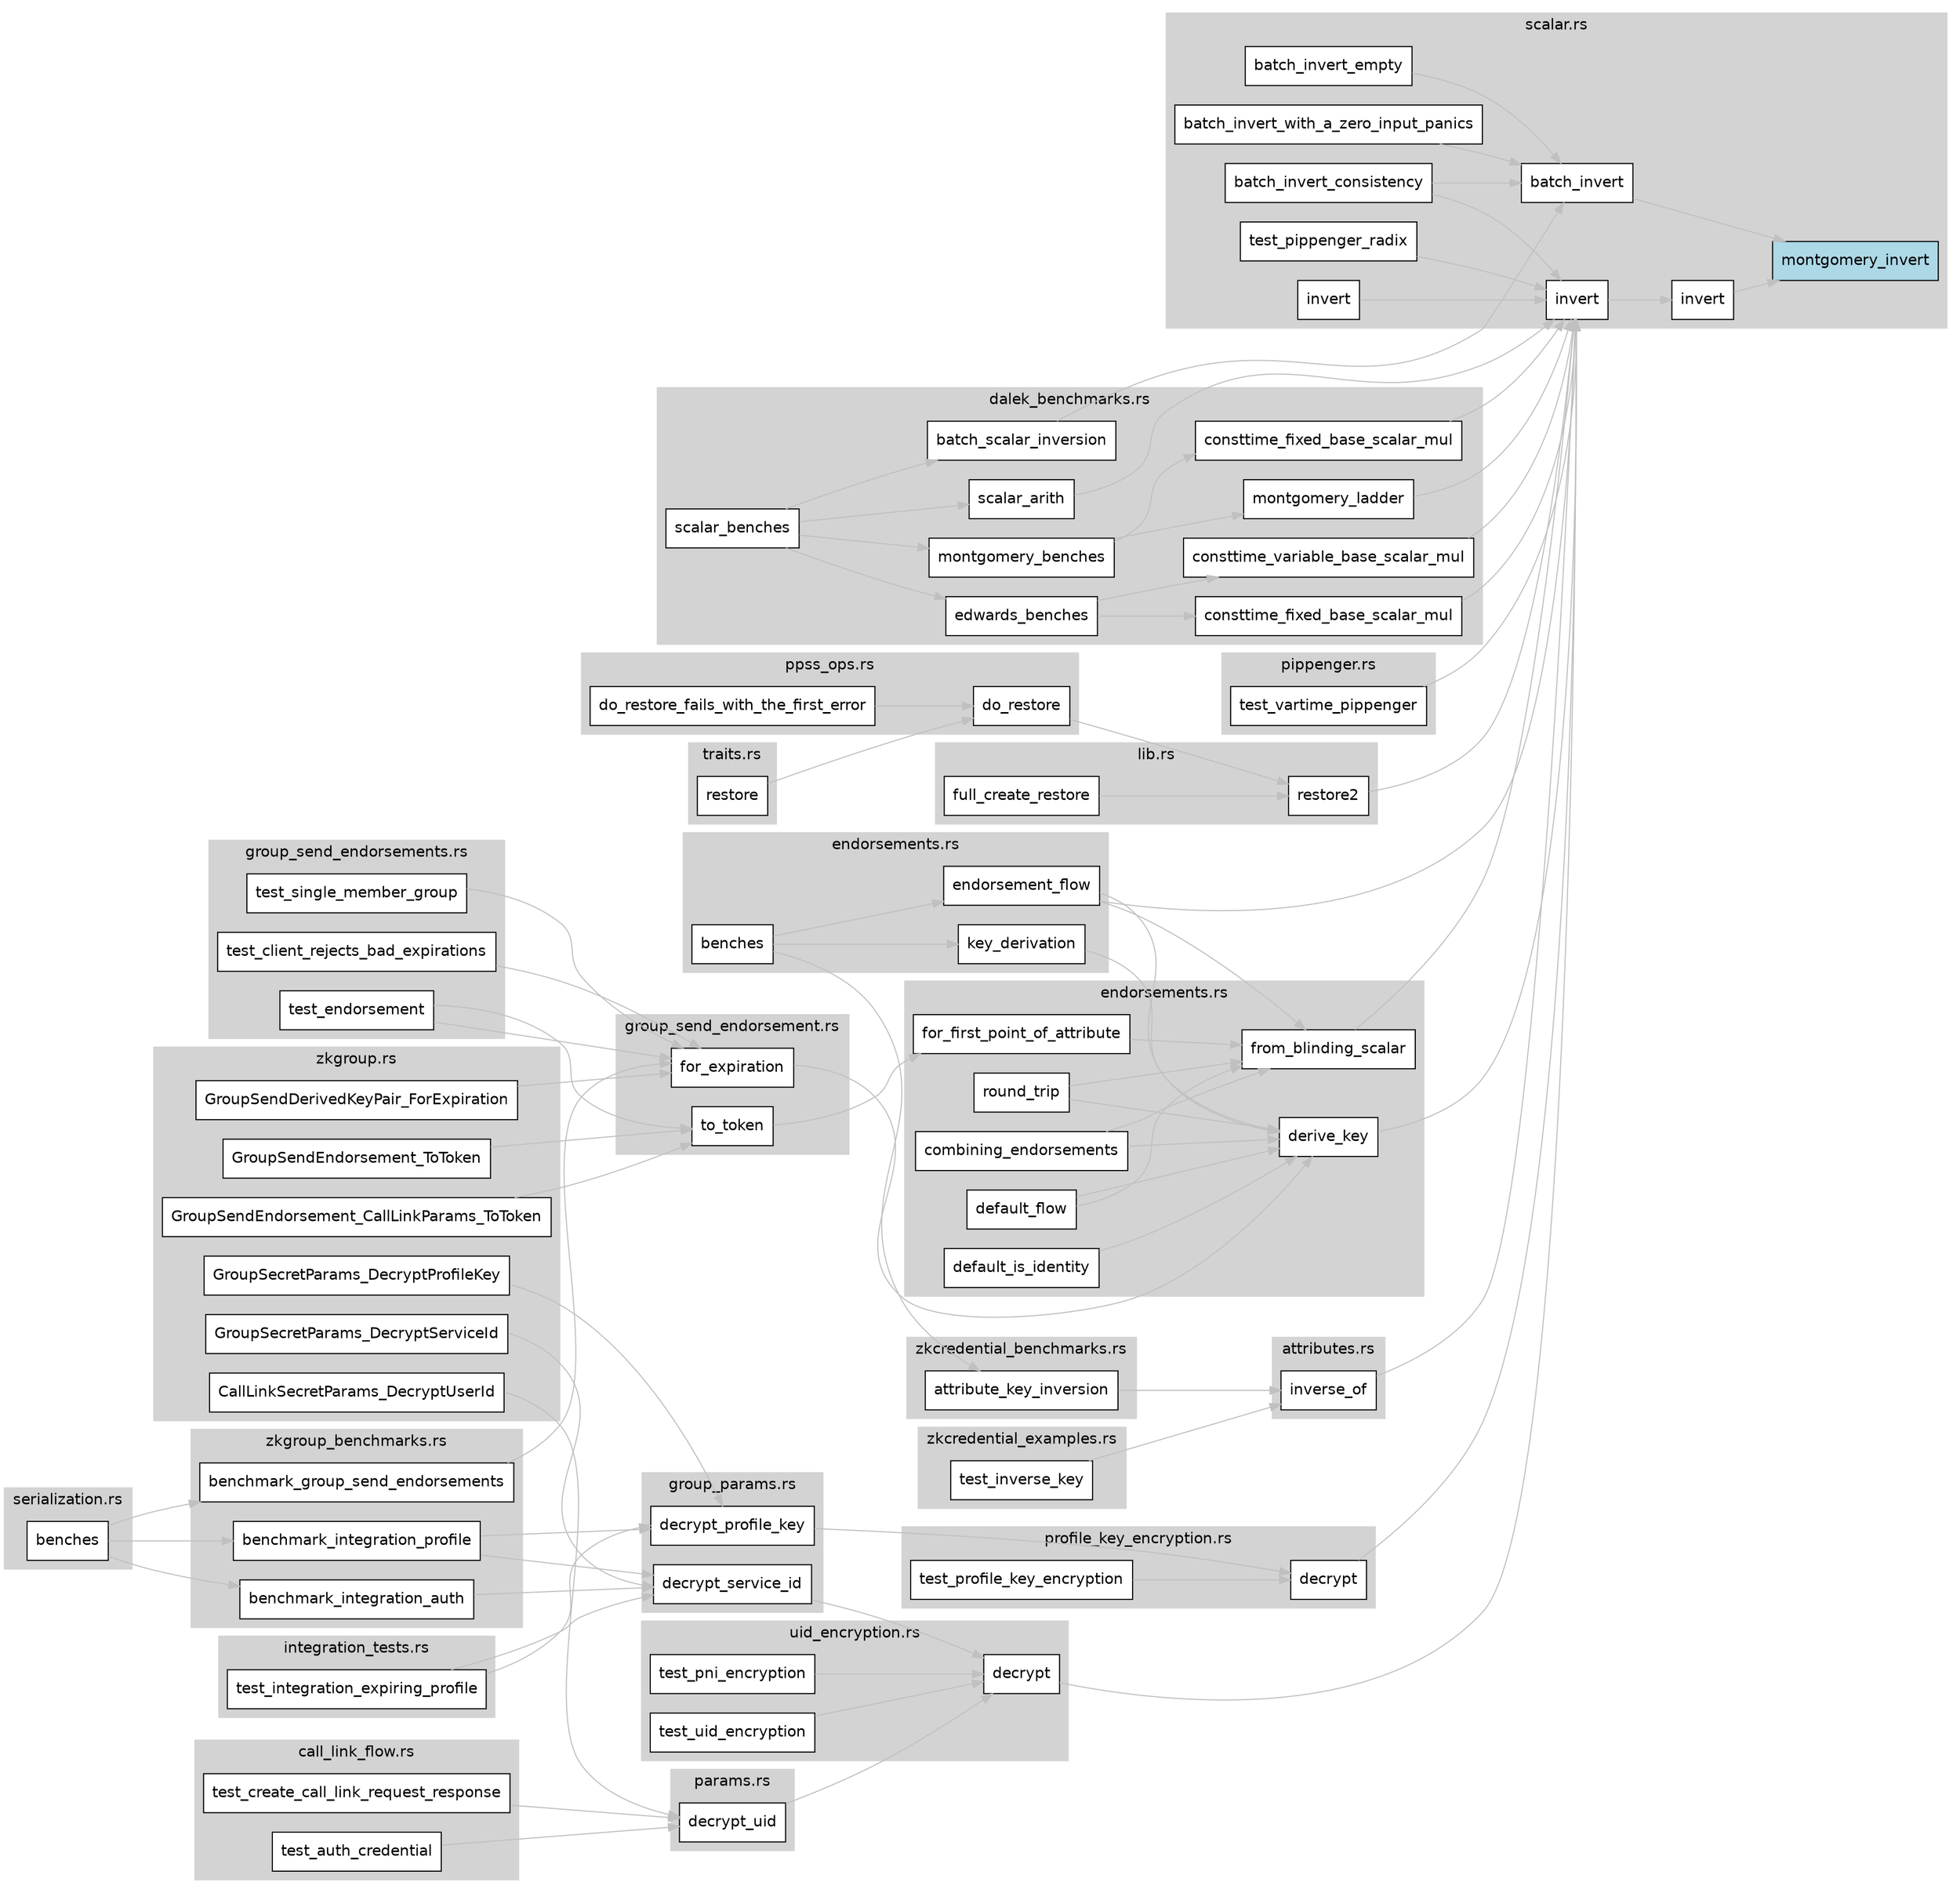 digraph function_subgraph {
  rankdir=LR;
  node [shape=box, style=filled, fontname=Helvetica];
  edge [color=gray];

  subgraph cluster_0 {
    label = "dalek_benchmarks.rs";
    style=filled;
    color=lightgrey;
    fontname=Helvetica;
    "rust-analyzer cargo curve25519-dalek 4.1.3 montgomery_benches/montgomery_ladder()." [label="montgomery_ladder", tooltip="    fn montgomery_ladder<M: Measurement>(c: &mut BenchmarkGroup<M>) {         c.bench_function(' Montgomery pseudomultiplication' , |b| {             let B = constants::X25519_BASEPOINT;             l...", fillcolor=white]
    "rust-analyzer cargo curve25519-dalek 4.1.3 edwards_benches/consttime_variable_base_scalar_mul()." [label="consttime_variable_base_scalar_mul", tooltip="    fn consttime_variable_base_scalar_mul<M: Measurement>(c: &mut BenchmarkGroup<M>) {         let B = &constants::ED25519_BASEPOINT_POINT;         let s = Scalar::from(897987897u64).invert();        ...", fillcolor=white]
    "rust-analyzer cargo curve25519-dalek 4.1.3 montgomery_benches/consttime_fixed_base_scalar_mul()." [label="consttime_fixed_base_scalar_mul", tooltip="    fn consttime_fixed_base_scalar_mul<M: Measurement>(c: &mut BenchmarkGroup<M>) {         let s = Scalar::from(897987897u64).invert();         c.bench_function(' Constant-time fixed-base scalar mul'...", fillcolor=white]
    "rust-analyzer cargo curve25519-dalek 4.1.3 scalar_benches/scalar_benches()." [label="scalar_benches", tooltip="    pub(crate) fn scalar_benches() {         let mut c = Criterion::default();         let mut g = c.benchmark_group(' scalar benches' );          scalar_arith(&mut g);         batch_scalar_inversion(...", fillcolor=white]
    "rust-analyzer cargo curve25519-dalek 4.1.3 scalar_benches/batch_scalar_inversion()." [label="batch_scalar_inversion", tooltip="    fn batch_scalar_inversion<M: Measurement>(c: &mut BenchmarkGroup<M>) {         for batch_size in &BATCH_SIZES {             c.bench_with_input(                 BenchmarkId::new(' Batch scalar inve...", fillcolor=white]
    "rust-analyzer cargo curve25519-dalek 4.1.3 edwards_benches/consttime_fixed_base_scalar_mul()." [label="consttime_fixed_base_scalar_mul", tooltip="    fn consttime_fixed_base_scalar_mul<M: Measurement>(c: &mut BenchmarkGroup<M>) {         let s = Scalar::from(897987897u64).invert();         c.bench_function(' Constant-time fixed-base scalar mul'...", fillcolor=white]
    "rust-analyzer cargo curve25519-dalek 4.1.3 montgomery_benches/montgomery_benches()." [label="montgomery_benches", tooltip="    pub(crate) fn montgomery_benches() {         let mut c = Criterion::default();         let mut g = c.benchmark_group(' montgomery benches' );          montgomery_ladder(&mut g);         consttime_...", fillcolor=white]
    "rust-analyzer cargo curve25519-dalek 4.1.3 scalar_benches/scalar_arith()." [label="scalar_arith", tooltip="    fn scalar_arith<M: Measurement>(c: &mut BenchmarkGroup<M>) {         let mut rng = thread_rng();          c.bench_function(' Scalar inversion' , |b| {             let s = Scalar::from(897987897u64...", fillcolor=white]
    "rust-analyzer cargo curve25519-dalek 4.1.3 edwards_benches/edwards_benches()." [label="edwards_benches", tooltip="    pub(crate) fn edwards_benches() {         let mut c = Criterion::default();         let mut g = c.benchmark_group(' edwards benches' );          compress(&mut g);         decompress(&mut g);      ...", fillcolor=white]
  }
  subgraph cluster_1 {
    label = "pippenger.rs";
    style=filled;
    color=lightgrey;
    fontname=Helvetica;
    "rust-analyzer cargo curve25519-dalek 4.1.3 backend/serial/scalar_mul/pippenger/test/test_vartime_pippenger()." [label="test_vartime_pippenger", tooltip="    fn test_vartime_pippenger() {         // Reuse points across different tests         let mut n = 512;         let x = Scalar::from(2128506u64).invert();         let y = Scalar::from(4443282u64).in...", fillcolor=white]
  }
  subgraph cluster_2 {
    label = "scalar.rs";
    style=filled;
    color=lightgrey;
    fontname=Helvetica;
    "rust-analyzer cargo curve25519-dalek 4.1.3 scalar/impl#[Scalar]batch_invert()." [label="batch_invert", tooltip="    pub fn batch_invert(inputs: &mut [Scalar]) -> Scalar {         // This code is essentially identical to the FieldElement         // implementation, and is documented there.  Unfortunately,        ...", fillcolor=white]
    "rust-analyzer cargo curve25519-dalek 4.1.3 scalar/test/batch_invert_consistency()." [label="batch_invert_consistency", tooltip="    fn batch_invert_consistency() {         let mut x = Scalar::from(1u64);         let mut v1: Vec<_> = (0..16)             .map(|_| {                 let tmp = x;                 x = x + x;         ...", fillcolor=white]
    "rust-analyzer cargo curve25519-dalek 4.1.3 scalar/impl#[`backend::serial::u64::scalar::Scalar52`]montgomery_invert()." [label="montgomery_invert", tooltip="    pub fn montgomery_invert(&self) -> UnpackedScalar {         // Uses the addition chain from         // https://briansmith.org/ecc-inversion-addition-chains-01#curve25519_scalar_inversion         l...", fillcolor=lightblue]
    "rust-analyzer cargo curve25519-dalek 4.1.3 scalar/test/invert()." [label="invert", tooltip="    fn invert() {         let inv_X = X.invert();         assert_eq!(inv_X, XINV);         let should_be_one = inv_X * X;         assert_eq!(should_be_one, Scalar::ONE);     }", fillcolor=white]
    "rust-analyzer cargo curve25519-dalek 4.1.3 scalar/impl#[Scalar]invert()." [label="invert", tooltip="    pub fn invert(&self) -> Scalar {         self.unpack().invert().pack()     }", fillcolor=white]
    "rust-analyzer cargo curve25519-dalek 4.1.3 scalar/test/test_pippenger_radix()." [label="test_pippenger_radix", tooltip="    fn test_pippenger_radix() {         use core::iter;         // For each valid radix it tests that 1000 random-ish scalars can be restored         // from the produced representation precisely.    ...", fillcolor=white]
    "rust-analyzer cargo curve25519-dalek 4.1.3 scalar/test/batch_invert_with_a_zero_input_panics()." [label="batch_invert_with_a_zero_input_panics", tooltip="    fn batch_invert_with_a_zero_input_panics() {         let mut xs = vec![Scalar::ONE; 16];         xs[3] = Scalar::ZERO;         // This should panic in debug mode.         Scalar::batch_invert(&mut...", fillcolor=white]
    "rust-analyzer cargo curve25519-dalek 4.1.3 scalar/impl#[`backend::serial::u64::scalar::Scalar52`]invert()." [label="invert", tooltip="    pub fn invert(&self) -> UnpackedScalar {         self.as_montgomery().montgomery_invert().from_montgomery()     }", fillcolor=white]
    "rust-analyzer cargo curve25519-dalek 4.1.3 scalar/test/batch_invert_empty()." [label="batch_invert_empty", tooltip="    fn batch_invert_empty() {         assert_eq!(Scalar::ONE, Scalar::batch_invert(&mut []));     }", fillcolor=white]
  }
  subgraph cluster_3 {
    label = "zkgroup.rs";
    style=filled;
    color=lightgrey;
    fontname=Helvetica;
    "rust-analyzer cargo libsignal-bridge 0.1.0 zkgroup/GroupSendEndorsement_CallLinkParams_ToToken()." [label="GroupSendEndorsement_CallLinkParams_ToToken", tooltip="fn GroupSendEndorsement_CallLinkParams_ToToken(     endorsement: &[u8],     call_link_secret_params_serialized: &[u8], ) -> Vec<u8> {     let call_link_params =         zkgroup::deserialize::<CallLink...", fillcolor=white]
    "rust-analyzer cargo libsignal-bridge 0.1.0 zkgroup/GroupSecretParams_DecryptServiceId()." [label="GroupSecretParams_DecryptServiceId", tooltip="fn GroupSecretParams_DecryptServiceId(     params: Serialized<GroupSecretParams>,     ciphertext: Serialized<UuidCiphertext>, ) -> Result<ServiceId, ZkGroupVerificationFailure> {     params.decrypt_se...", fillcolor=white]
    "rust-analyzer cargo libsignal-bridge 0.1.0 zkgroup/GroupSendDerivedKeyPair_ForExpiration()." [label="GroupSendDerivedKeyPair_ForExpiration", tooltip="fn GroupSendDerivedKeyPair_ForExpiration(     expiration: Timestamp,     server_params: &ServerSecretParams, ) -> Vec<u8> {     zkgroup::serialize(&GroupSendDerivedKeyPair::for_expiration(         exp...", fillcolor=white]
    "rust-analyzer cargo libsignal-bridge 0.1.0 zkgroup/CallLinkSecretParams_DecryptUserId()." [label="CallLinkSecretParams_DecryptUserId", tooltip="fn CallLinkSecretParams_DecryptUserId(     params_bytes: &[u8],     user_id: Serialized<UuidCiphertext>, ) -> Result<Aci, ZkGroupVerificationFailure> {     let params = zkgroup::deserialize::<CallLink...", fillcolor=white]
    "rust-analyzer cargo libsignal-bridge 0.1.0 zkgroup/GroupSendEndorsement_ToToken()." [label="GroupSendEndorsement_ToToken", tooltip="fn GroupSendEndorsement_ToToken(     endorsement: &[u8],     group_params: Serialized<GroupSecretParams>, ) -> Vec<u8> {     let endorsement = zkgroup::deserialize::<GroupSendEndorsement>(endorsement)...", fillcolor=white]
    "rust-analyzer cargo libsignal-bridge 0.1.0 zkgroup/GroupSecretParams_DecryptProfileKey()." [label="GroupSecretParams_DecryptProfileKey", tooltip="fn GroupSecretParams_DecryptProfileKey(     params: Serialized<GroupSecretParams>,     profile_key: Serialized<ProfileKeyCiphertext>,     user_id: Aci, ) -> Result<Serialized<ProfileKey>, ZkGroupVerif...", fillcolor=white]
  }
  subgraph cluster_4 {
    label = "ppss_ops.rs";
    style=filled;
    color=lightgrey;
    fontname=Helvetica;
    "rust-analyzer cargo libsignal-net 0.1.0 svrb/ppss_ops/do_restore()." [label="do_restore", tooltip="pub async fn do_restore<Env: PpssSetup>(     connect_results: impl IntoConnectionResults,     password: &[u8], ) -> Result<Secret, Error> {     let mut rng = OsRng.unwrap_err();     let ConnectionCont...", fillcolor=white]
    "rust-analyzer cargo libsignal-net 0.1.0 svrb/ppss_ops/test/do_restore_fails_with_the_first_error()." [label="do_restore_fails_with_the_first_error", tooltip="    async fn do_restore_fails_with_the_first_error() {         let result = do_restore::<TestEnv>(NotConnectedResults, b' ' ).await;         assert_matches!(result, Err(crate::svrb::Error::ConnectionT...", fillcolor=white]
  }
  subgraph cluster_5 {
    label = "traits.rs";
    style=filled;
    color=lightgrey;
    fontname=Helvetica;
    "rust-analyzer cargo libsignal-net 0.1.0 svrb/traits/impl#[T][Restore]restore()." [label="restore", tooltip="    async fn restore(&self, password: &[u8]) -> Result<Secret, Error> {         ppss_ops::do_restore::<T::Env>(self.connect().await, password).await     }", fillcolor=white]
  }
  subgraph cluster_6 {
    label = "lib.rs";
    style=filled;
    color=lightgrey;
    fontname=Helvetica;
    "rust-analyzer cargo libsignal-svrb 0.1.0 test/full_create_restore()." [label="full_create_restore", tooltip="    fn full_create_restore() {         let mut rng = OsRng.unwrap_err();         let server_ids = vec![1u64, 2u64, 3u64];         let mut servers = server_ids             .iter()             .map(|_| ...", fillcolor=white]
    "rust-analyzer cargo libsignal-svrb 0.1.0 impl#[`Restore1<'a>`]restore2()." [label="restore2", tooltip="    pub fn restore2<R: Rng + CryptoRng>(         self,         responses1_bytes: &[Vec<u8>],         handshake_hashes: &[&[u8]],         rng: &mut R,     ) -> Result<Restore2<'a>, Error> {         if ...", fillcolor=white]
  }
  subgraph cluster_7 {
    label = "endorsements.rs";
    style=filled;
    color=lightgrey;
    fontname=Helvetica;
    "rust-analyzer cargo zkcredential 0.1.0 key_derivation()." [label="key_derivation", tooltip="fn key_derivation(c: &mut Criterion) {     let root_key = ServerRootKeyPair::generate([42; RANDOMNESS_LEN]);      let mut info_sho = poksho::ShoHmacSha256::new(b' ExampleEndorsements' );     info_sho....", fillcolor=white]
    "rust-analyzer cargo zkcredential 0.1.0 endorsement_flow()." [label="endorsement_flow", tooltip="fn endorsement_flow(c: &mut Criterion) {     let mut group = c.benchmark_group(' endorsements' );      let mut input_sho = poksho::ShoSha256::new(b' test' );     let inputs: Vec<RistrettoPoint> = (0.....", fillcolor=white]
    "rust-analyzer cargo zkcredential 0.1.0 benches()." [label="benches", tooltip="criterion_group!(benches, endorsement_flow, key_derivation); criterion_main!(benches);", fillcolor=white]
  }
  subgraph cluster_8 {
    label = "zkcredential_benchmarks.rs";
    style=filled;
    color=lightgrey;
    fontname=Helvetica;
    "rust-analyzer cargo zkcredential 0.1.0 attribute_key_inversion()." [label="attribute_key_inversion", tooltip="fn attribute_key_inversion(c: &mut Criterion) {     let mut sho = poksho::ShoSha256::new(b' test' );     let key_pair = KeyPair::<ExampleDomain>::derive_from(&mut sho);      c.bench_function(' KeyPair...", fillcolor=white]
  }
  subgraph cluster_9 {
    label = "attributes.rs";
    style=filled;
    color=lightgrey;
    fontname=Helvetica;
    "rust-analyzer cargo zkcredential 0.1.0 attributes/impl#[`KeyPair<D>`]inverse_of()." [label="inverse_of", tooltip="    pub fn inverse_of<D2: Domain>(other: &KeyPair<D2>) -> Self {         assert_ne!(             D::ID,             D2::ID,             ' You must provide a new domain for an inverse key'          ); ...", fillcolor=white]
  }
  subgraph cluster_10 {
    label = "endorsements.rs";
    style=filled;
    color=lightgrey;
    fontname=Helvetica;
    "rust-analyzer cargo zkcredential 0.1.0 endorsements/tests/default_is_identity()." [label="default_is_identity", tooltip="    fn default_is_identity() {         assert_eq!(Endorsement::combine([]).R, Endorsement::default().R);          let mut input_sho = poksho::ShoSha256::new(b' test' );         let root_key = ServerRo...", fillcolor=white]
    "rust-analyzer cargo zkcredential 0.1.0 endorsements/tests/combining_endorsements()." [label="combining_endorsements", tooltip="    fn combining_endorsements() {         let mut input_sho = poksho::ShoSha256::new(b' test' );         let root_key = ServerRootKeyPair::generate([42; RANDOMNESS_LEN]);          // Client          l...", fillcolor=white]
    "rust-analyzer cargo zkcredential 0.1.0 endorsements/impl#[ClientDecryptionKey]from_blinding_scalar()." [label="from_blinding_scalar", tooltip="    pub fn from_blinding_scalar(scalar: Scalar) -> Self {         Self {             a_inv: scalar.invert(),         }     }", fillcolor=white]
    "rust-analyzer cargo zkcredential 0.1.0 endorsements/tests/default_flow()." [label="default_flow", tooltip="    fn default_flow() {         let mut input_sho = poksho::ShoSha256::new(b' test' );         let root_key = ServerRootKeyPair::generate([42; RANDOMNESS_LEN]);          // Client          let client_...", fillcolor=white]
    "rust-analyzer cargo zkcredential 0.1.0 endorsements/tests/round_trip()." [label="round_trip", tooltip="        fn round_trip<T: Serialize + for<'a> Deserialize<'a> + PartialDefault>(             value: &T,             expected_len: usize,         ) {             let bincode_options = bincode::DefaultOp...", fillcolor=white]
    "rust-analyzer cargo zkcredential 0.1.0 endorsements/impl#[ClientDecryptionKey]for_first_point_of_attribute()." [label="for_first_point_of_attribute", tooltip="    pub fn for_first_point_of_attribute<D>(key_pair: &crate::attributes::KeyPair<D>) -> Self {         Self::from_blinding_scalar(key_pair.a1)     }", fillcolor=white]
    "rust-analyzer cargo zkcredential 0.1.0 endorsements/impl#[ServerRootKeyPair]derive_key()." [label="derive_key", tooltip="    pub fn derive_key(&self, mut tag_info: impl ShoApi) -> ServerDerivedKeyPair {         let t = tag_info.get_scalar();         ServerDerivedKeyPair {             sk_prime: (self.sk + t).invert(),   ...", fillcolor=white]
  }
  subgraph cluster_11 {
    label = "serialization.rs";
    style=filled;
    color=lightgrey;
    fontname=Helvetica;
    "rust-analyzer cargo zkgroup 0.9.0 benches()." [label="benches", tooltip="criterion_group!(benches, bench_server_param_serialization,); criterion_main!(benches);", fillcolor=white]
  }
  subgraph cluster_12 {
    label = "zkgroup_benchmarks.rs";
    style=filled;
    color=lightgrey;
    fontname=Helvetica;
    "rust-analyzer cargo zkgroup 0.9.0 benchmark_integration_auth()." [label="benchmark_integration_auth", tooltip="fn benchmark_integration_auth(c: &mut Criterion) {     let server_secret_params = zkgroup::ServerSecretParams::generate(zkgroup::TEST_ARRAY_32);     let server_public_params = server_secret_params.get...", fillcolor=white]
    "rust-analyzer cargo zkgroup 0.9.0 benchmark_integration_profile()." [label="benchmark_integration_profile", tooltip="pub fn benchmark_integration_profile(c: &mut Criterion) {     // SERVER     let server_secret_params = zkgroup::ServerSecretParams::generate(zkgroup::TEST_ARRAY_32);     let server_public_params = ser...", fillcolor=white]
    "rust-analyzer cargo zkgroup 0.9.0 benchmark_group_send_endorsements()." [label="benchmark_group_send_endorsements", tooltip="pub fn benchmark_group_send_endorsements(c: &mut Criterion) {     const DAY_ALIGNED_TIMESTAMP: zkgroup::Timestamp =         zkgroup::Timestamp::from_epoch_seconds(1681344000); // 2023-04-13 00:00:00 U...", fillcolor=white]
  }
  subgraph cluster_13 {
    label = "params.rs";
    style=filled;
    color=lightgrey;
    fontname=Helvetica;
    "rust-analyzer cargo zkgroup 0.9.0 api/call_links/params/impl#[CallLinkSecretParams]decrypt_uid()." [label="decrypt_uid", tooltip="    pub fn decrypt_uid(         &self,         ciphertext: api::groups::UuidCiphertext,     ) -> Result<libsignal_core::Aci, ZkGroupVerificationFailure> {         let uid = crypto::uid_encryption::Uid...", fillcolor=white]
  }
  subgraph cluster_14 {
    label = "group_params.rs";
    style=filled;
    color=lightgrey;
    fontname=Helvetica;
    "rust-analyzer cargo zkgroup 0.9.0 api/groups/group_params/impl#[GroupSecretParams]decrypt_profile_key()." [label="decrypt_profile_key", tooltip="    pub fn decrypt_profile_key(         &self,         ciphertext: api::groups::ProfileKeyCiphertext,         user_id: libsignal_core::Aci,     ) -> Result<api::profiles::ProfileKey, ZkGroupVerificati...", fillcolor=white]
    "rust-analyzer cargo zkgroup 0.9.0 api/groups/group_params/impl#[GroupSecretParams]decrypt_service_id()." [label="decrypt_service_id", tooltip="    pub fn decrypt_service_id(         &self,         ciphertext: api::groups::UuidCiphertext,     ) -> Result<libsignal_core::ServiceId, ZkGroupVerificationFailure> {         crypto::uid_encryption::...", fillcolor=white]
  }
  subgraph cluster_15 {
    label = "group_send_endorsement.rs";
    style=filled;
    color=lightgrey;
    fontname=Helvetica;
    "rust-analyzer cargo zkgroup 0.9.0 api/groups/group_send_endorsement/impl#[GroupSendEndorsement]to_token()." [label="to_token", tooltip="    pub fn to_token<T: AsRef<uid_encryption::KeyPair>>(&self, key_pair: T) -> GroupSendToken {         let client_key =             zkcredential::endorsements::ClientDecryptionKey::for_first_point_of_...", fillcolor=white]
    "rust-analyzer cargo zkgroup 0.9.0 api/groups/group_send_endorsement/impl#[GroupSendDerivedKeyPair]for_expiration()." [label="for_expiration", tooltip="    pub fn for_expiration(         expiration: Timestamp,         root: impl AsRef<zkcredential::endorsements::ServerRootKeyPair>,     ) -> Self {         Self {             reserved: ReservedByte::de...", fillcolor=white]
  }
  subgraph cluster_16 {
    label = "profile_key_encryption.rs";
    style=filled;
    color=lightgrey;
    fontname=Helvetica;
    "rust-analyzer cargo zkgroup 0.9.0 crypto/profile_key_encryption/tests/test_profile_key_encryption()." [label="test_profile_key_encryption", tooltip="    fn test_profile_key_encryption() {         let master_key = TEST_ARRAY_32_1;         let mut sho = Sho::new(b' Test_Profile_Key_Encryption' , &master_key);          //let system = SystemParams::ge...", fillcolor=white]
    "rust-analyzer cargo zkgroup 0.9.0 crypto/profile_key_encryption/impl#[ProfileKeyEncryptionDomain]decrypt()." [label="decrypt", tooltip="    pub(crate) fn decrypt(         key_pair: &KeyPair,         ciphertext: &Ciphertext,         uid_bytes: UidBytes,     ) -> Result<profile_key_struct::ProfileKeyStruct, ZkGroupVerificationFailure> {...", fillcolor=white]
  }
  subgraph cluster_17 {
    label = "uid_encryption.rs";
    style=filled;
    color=lightgrey;
    fontname=Helvetica;
    "rust-analyzer cargo zkgroup 0.9.0 crypto/uid_encryption/impl#[UidEncryptionDomain]decrypt()." [label="decrypt", tooltip="    pub(crate) fn decrypt(         key_pair: &KeyPair,         ciphertext: &Ciphertext,     ) -> Result<libsignal_core::ServiceId, ZkGroupVerificationFailure> {         let M2 = key_pair             ....", fillcolor=white]
    "rust-analyzer cargo zkgroup 0.9.0 crypto/uid_encryption/tests/test_uid_encryption()." [label="test_uid_encryption", tooltip="    fn test_uid_encryption() {         let master_key = TEST_ARRAY_32;         let mut sho = Sho::new(b' Test_Uid_Encryption' , &master_key);          //let system = SystemParams::generate();         ...", fillcolor=white]
    "rust-analyzer cargo zkgroup 0.9.0 crypto/uid_encryption/tests/test_pni_encryption()." [label="test_pni_encryption", tooltip="    fn test_pni_encryption() {         let mut sho = Sho::new(b' Test_Pni_Encryption' , &[]);         let key_pair = KeyPair::derive_from(sho.as_mut());          let pni = libsignal_core::Pni::from_uu...", fillcolor=white]
  }
  subgraph cluster_18 {
    label = "zkcredential_examples.rs";
    style=filled;
    color=lightgrey;
    fontname=Helvetica;
    "rust-analyzer cargo zkgroup 0.9.0 crypto/zkcredential_examples/test_inverse_key()." [label="test_inverse_key", tooltip="fn test_inverse_key() {     let aci = libsignal_core::Aci::from_uuid_bytes(TEST_ARRAY_16);     let uid = UidStruct::from_service_id(aci.into());      let mut sho = Sho::new(b' test_inverse_key' , b' '...", fillcolor=white]
  }
  subgraph cluster_19 {
    label = "call_link_flow.rs";
    style=filled;
    color=lightgrey;
    fontname=Helvetica;
    "rust-analyzer cargo zkgroup 0.9.0 test_auth_credential()." [label="test_auth_credential", tooltip="fn test_auth_credential() {     let randomness1: RandomnessBytes = [0x43u8; RANDOMNESS_LEN];     let randomness2: RandomnessBytes = [0x44u8; RANDOMNESS_LEN];     let randomness3: RandomnessBytes = [0x...", fillcolor=white]
    "rust-analyzer cargo zkgroup 0.9.0 test_create_call_link_request_response()." [label="test_create_call_link_request_response", tooltip="fn test_create_call_link_request_response() {     let randomness0: RandomnessBytes = [0x42u8; RANDOMNESS_LEN];     let randomness1: RandomnessBytes = [0x43u8; RANDOMNESS_LEN];     let randomness2: Ran...", fillcolor=white]
  }
  subgraph cluster_20 {
    label = "group_send_endorsements.rs";
    style=filled;
    color=lightgrey;
    fontname=Helvetica;
    "rust-analyzer cargo zkgroup 0.9.0 test_client_rejects_bad_expirations()." [label="test_client_rejects_bad_expirations", tooltip="fn test_client_rejects_bad_expirations() {     let randomness1: RandomnessBytes = [0x43u8; RANDOMNESS_LEN];     let randomness2: RandomnessBytes = [0x44u8; RANDOMNESS_LEN];     let randomness3: Random...", fillcolor=white]
    "rust-analyzer cargo zkgroup 0.9.0 test_endorsement()." [label="test_endorsement", tooltip="fn test_endorsement() {     let randomness1: RandomnessBytes = [0x43u8; RANDOMNESS_LEN];     let randomness2: RandomnessBytes = [0x44u8; RANDOMNESS_LEN];     let randomness3: RandomnessBytes = [0x45u8...", fillcolor=white]
    "rust-analyzer cargo zkgroup 0.9.0 test_single_member_group()." [label="test_single_member_group", tooltip="fn test_single_member_group() {     let randomness1: RandomnessBytes = [0x43u8; RANDOMNESS_LEN];     let randomness2: RandomnessBytes = [0x44u8; RANDOMNESS_LEN];     let randomness3: RandomnessBytes =...", fillcolor=white]
  }
  subgraph cluster_21 {
    label = "integration_tests.rs";
    style=filled;
    color=lightgrey;
    fontname=Helvetica;
    "rust-analyzer cargo zkgroup 0.9.0 test_integration_expiring_profile()." [label="test_integration_expiring_profile", tooltip="fn test_integration_expiring_profile() {     // SERVER     let server_secret_params = zkgroup::ServerSecretParams::generate(zkgroup::TEST_ARRAY_32);     let server_public_params = server_secret_params...", fillcolor=white]
  }

  "rust-analyzer cargo zkgroup 0.9.0 api/groups/group_send_endorsement/impl#[GroupSendEndorsement]to_token()." -> "rust-analyzer cargo zkcredential 0.1.0 endorsements/impl#[ClientDecryptionKey]for_first_point_of_attribute()."
  "rust-analyzer cargo curve25519-dalek 4.1.3 scalar/impl#[Scalar]batch_invert()." -> "rust-analyzer cargo curve25519-dalek 4.1.3 scalar/impl#[`backend::serial::u64::scalar::Scalar52`]montgomery_invert()."
  "rust-analyzer cargo curve25519-dalek 4.1.3 montgomery_benches/montgomery_ladder()." -> "rust-analyzer cargo curve25519-dalek 4.1.3 scalar/impl#[Scalar]invert()."
  "rust-analyzer cargo zkgroup 0.9.0 test_client_rejects_bad_expirations()." -> "rust-analyzer cargo zkgroup 0.9.0 api/groups/group_send_endorsement/impl#[GroupSendDerivedKeyPair]for_expiration()."
  "rust-analyzer cargo curve25519-dalek 4.1.3 edwards_benches/consttime_variable_base_scalar_mul()." -> "rust-analyzer cargo curve25519-dalek 4.1.3 scalar/impl#[Scalar]invert()."
  "rust-analyzer cargo zkcredential 0.1.0 attributes/impl#[`KeyPair<D>`]inverse_of()." -> "rust-analyzer cargo curve25519-dalek 4.1.3 scalar/impl#[Scalar]invert()."
  "rust-analyzer cargo libsignal-bridge 0.1.0 zkgroup/GroupSendEndorsement_CallLinkParams_ToToken()." -> "rust-analyzer cargo zkgroup 0.9.0 api/groups/group_send_endorsement/impl#[GroupSendEndorsement]to_token()."
  "rust-analyzer cargo zkgroup 0.9.0 crypto/uid_encryption/impl#[UidEncryptionDomain]decrypt()." -> "rust-analyzer cargo curve25519-dalek 4.1.3 scalar/impl#[Scalar]invert()."
  "rust-analyzer cargo zkgroup 0.9.0 crypto/profile_key_encryption/tests/test_profile_key_encryption()." -> "rust-analyzer cargo zkgroup 0.9.0 crypto/profile_key_encryption/impl#[ProfileKeyEncryptionDomain]decrypt()."
  "rust-analyzer cargo zkgroup 0.9.0 test_endorsement()." -> "rust-analyzer cargo zkgroup 0.9.0 api/groups/group_send_endorsement/impl#[GroupSendEndorsement]to_token()."
  "rust-analyzer cargo zkgroup 0.9.0 test_endorsement()." -> "rust-analyzer cargo zkgroup 0.9.0 api/groups/group_send_endorsement/impl#[GroupSendDerivedKeyPair]for_expiration()."
  "rust-analyzer cargo zkcredential 0.1.0 key_derivation()." -> "rust-analyzer cargo zkcredential 0.1.0 endorsements/impl#[ServerRootKeyPair]derive_key()."
  "rust-analyzer cargo zkcredential 0.1.0 endorsement_flow()." -> "rust-analyzer cargo zkcredential 0.1.0 endorsements/impl#[ServerRootKeyPair]derive_key()."
  "rust-analyzer cargo zkcredential 0.1.0 endorsement_flow()." -> "rust-analyzer cargo curve25519-dalek 4.1.3 scalar/impl#[Scalar]invert()."
  "rust-analyzer cargo zkcredential 0.1.0 endorsement_flow()." -> "rust-analyzer cargo zkcredential 0.1.0 endorsements/impl#[ClientDecryptionKey]from_blinding_scalar()."
  "rust-analyzer cargo zkgroup 0.9.0 crypto/profile_key_encryption/impl#[ProfileKeyEncryptionDomain]decrypt()." -> "rust-analyzer cargo curve25519-dalek 4.1.3 scalar/impl#[Scalar]invert()."
  "rust-analyzer cargo curve25519-dalek 4.1.3 scalar/test/batch_invert_consistency()." -> "rust-analyzer cargo curve25519-dalek 4.1.3 scalar/impl#[Scalar]invert()."
  "rust-analyzer cargo curve25519-dalek 4.1.3 scalar/test/batch_invert_consistency()." -> "rust-analyzer cargo curve25519-dalek 4.1.3 scalar/impl#[Scalar]batch_invert()."
  "rust-analyzer cargo libsignal-svrb 0.1.0 test/full_create_restore()." -> "rust-analyzer cargo libsignal-svrb 0.1.0 impl#[`Restore1<'a>`]restore2()."
  "rust-analyzer cargo zkgroup 0.9.0 api/groups/group_send_endorsement/impl#[GroupSendDerivedKeyPair]for_expiration()." -> "rust-analyzer cargo zkcredential 0.1.0 endorsements/impl#[ServerRootKeyPair]derive_key()."
  "rust-analyzer cargo zkcredential 0.1.0 endorsements/tests/default_is_identity()." -> "rust-analyzer cargo zkcredential 0.1.0 endorsements/impl#[ServerRootKeyPair]derive_key()."
  "rust-analyzer cargo zkgroup 0.9.0 api/groups/group_params/impl#[GroupSecretParams]decrypt_profile_key()." -> "rust-analyzer cargo zkgroup 0.9.0 crypto/profile_key_encryption/impl#[ProfileKeyEncryptionDomain]decrypt()."
  "rust-analyzer cargo zkgroup 0.9.0 crypto/uid_encryption/tests/test_uid_encryption()." -> "rust-analyzer cargo zkgroup 0.9.0 crypto/uid_encryption/impl#[UidEncryptionDomain]decrypt()."
  "rust-analyzer cargo curve25519-dalek 4.1.3 scalar/test/invert()." -> "rust-analyzer cargo curve25519-dalek 4.1.3 scalar/impl#[Scalar]invert()."
  "rust-analyzer cargo zkgroup 0.9.0 api/groups/group_params/impl#[GroupSecretParams]decrypt_service_id()." -> "rust-analyzer cargo zkgroup 0.9.0 crypto/uid_encryption/impl#[UidEncryptionDomain]decrypt()."
  "rust-analyzer cargo libsignal-net 0.1.0 svrb/ppss_ops/do_restore()." -> "rust-analyzer cargo libsignal-svrb 0.1.0 impl#[`Restore1<'a>`]restore2()."
  "rust-analyzer cargo curve25519-dalek 4.1.3 montgomery_benches/consttime_fixed_base_scalar_mul()." -> "rust-analyzer cargo curve25519-dalek 4.1.3 scalar/impl#[Scalar]invert()."
  "rust-analyzer cargo zkcredential 0.1.0 benches()." -> "rust-analyzer cargo zkcredential 0.1.0 attribute_key_inversion()."
  "rust-analyzer cargo zkcredential 0.1.0 benches()." -> "rust-analyzer cargo zkcredential 0.1.0 endorsement_flow()."
  "rust-analyzer cargo zkcredential 0.1.0 benches()." -> "rust-analyzer cargo zkcredential 0.1.0 key_derivation()."
  "rust-analyzer cargo zkgroup 0.9.0 benchmark_integration_auth()." -> "rust-analyzer cargo zkgroup 0.9.0 api/groups/group_params/impl#[GroupSecretParams]decrypt_service_id()."
  "rust-analyzer cargo libsignal-svrb 0.1.0 impl#[`Restore1<'a>`]restore2()." -> "rust-analyzer cargo curve25519-dalek 4.1.3 scalar/impl#[Scalar]invert()."
  "rust-analyzer cargo libsignal-bridge 0.1.0 zkgroup/GroupSecretParams_DecryptServiceId()." -> "rust-analyzer cargo zkgroup 0.9.0 api/groups/group_params/impl#[GroupSecretParams]decrypt_service_id()."
  "rust-analyzer cargo zkgroup 0.9.0 test_auth_credential()." -> "rust-analyzer cargo zkgroup 0.9.0 api/call_links/params/impl#[CallLinkSecretParams]decrypt_uid()."
  "rust-analyzer cargo zkgroup 0.9.0 crypto/uid_encryption/tests/test_pni_encryption()." -> "rust-analyzer cargo zkgroup 0.9.0 crypto/uid_encryption/impl#[UidEncryptionDomain]decrypt()."
  "rust-analyzer cargo zkcredential 0.1.0 endorsements/tests/combining_endorsements()." -> "rust-analyzer cargo zkcredential 0.1.0 endorsements/impl#[ClientDecryptionKey]from_blinding_scalar()."
  "rust-analyzer cargo zkcredential 0.1.0 endorsements/tests/combining_endorsements()." -> "rust-analyzer cargo zkcredential 0.1.0 endorsements/impl#[ServerRootKeyPair]derive_key()."
  "rust-analyzer cargo curve25519-dalek 4.1.3 scalar/impl#[Scalar]invert()." -> "rust-analyzer cargo curve25519-dalek 4.1.3 scalar/impl#[`backend::serial::u64::scalar::Scalar52`]invert()."
  "rust-analyzer cargo libsignal-bridge 0.1.0 zkgroup/GroupSendDerivedKeyPair_ForExpiration()." -> "rust-analyzer cargo zkgroup 0.9.0 api/groups/group_send_endorsement/impl#[GroupSendDerivedKeyPair]for_expiration()."
  "rust-analyzer cargo libsignal-net 0.1.0 svrb/traits/impl#[T][Restore]restore()." -> "rust-analyzer cargo libsignal-net 0.1.0 svrb/ppss_ops/do_restore()."
  "rust-analyzer cargo zkcredential 0.1.0 endorsements/impl#[ClientDecryptionKey]from_blinding_scalar()." -> "rust-analyzer cargo curve25519-dalek 4.1.3 scalar/impl#[Scalar]invert()."
  "rust-analyzer cargo curve25519-dalek 4.1.3 scalar/test/test_pippenger_radix()." -> "rust-analyzer cargo curve25519-dalek 4.1.3 scalar/impl#[Scalar]invert()."
  "rust-analyzer cargo curve25519-dalek 4.1.3 scalar_benches/scalar_benches()." -> "rust-analyzer cargo curve25519-dalek 4.1.3 edwards_benches/edwards_benches()."
  "rust-analyzer cargo curve25519-dalek 4.1.3 scalar_benches/scalar_benches()." -> "rust-analyzer cargo curve25519-dalek 4.1.3 scalar_benches/batch_scalar_inversion()."
  "rust-analyzer cargo curve25519-dalek 4.1.3 scalar_benches/scalar_benches()." -> "rust-analyzer cargo curve25519-dalek 4.1.3 scalar_benches/scalar_arith()."
  "rust-analyzer cargo curve25519-dalek 4.1.3 scalar_benches/scalar_benches()." -> "rust-analyzer cargo curve25519-dalek 4.1.3 montgomery_benches/montgomery_benches()."
  "rust-analyzer cargo zkgroup 0.9.0 test_integration_expiring_profile()." -> "rust-analyzer cargo zkgroup 0.9.0 api/groups/group_params/impl#[GroupSecretParams]decrypt_service_id()."
  "rust-analyzer cargo zkgroup 0.9.0 test_integration_expiring_profile()." -> "rust-analyzer cargo zkgroup 0.9.0 api/groups/group_params/impl#[GroupSecretParams]decrypt_profile_key()."
  "rust-analyzer cargo zkgroup 0.9.0 api/call_links/params/impl#[CallLinkSecretParams]decrypt_uid()." -> "rust-analyzer cargo zkgroup 0.9.0 crypto/uid_encryption/impl#[UidEncryptionDomain]decrypt()."
  "rust-analyzer cargo zkcredential 0.1.0 endorsements/tests/default_flow()." -> "rust-analyzer cargo zkcredential 0.1.0 endorsements/impl#[ServerRootKeyPair]derive_key()."
  "rust-analyzer cargo zkcredential 0.1.0 endorsements/tests/default_flow()." -> "rust-analyzer cargo zkcredential 0.1.0 endorsements/impl#[ClientDecryptionKey]from_blinding_scalar()."
  "rust-analyzer cargo zkgroup 0.9.0 benchmark_integration_profile()." -> "rust-analyzer cargo zkgroup 0.9.0 api/groups/group_params/impl#[GroupSecretParams]decrypt_profile_key()."
  "rust-analyzer cargo zkgroup 0.9.0 benchmark_integration_profile()." -> "rust-analyzer cargo zkgroup 0.9.0 api/groups/group_params/impl#[GroupSecretParams]decrypt_service_id()."
  "rust-analyzer cargo libsignal-bridge 0.1.0 zkgroup/CallLinkSecretParams_DecryptUserId()." -> "rust-analyzer cargo zkgroup 0.9.0 api/call_links/params/impl#[CallLinkSecretParams]decrypt_uid()."
  "rust-analyzer cargo zkgroup 0.9.0 benches()." -> "rust-analyzer cargo zkgroup 0.9.0 benchmark_group_send_endorsements()."
  "rust-analyzer cargo zkgroup 0.9.0 benches()." -> "rust-analyzer cargo zkgroup 0.9.0 benchmark_integration_profile()."
  "rust-analyzer cargo zkgroup 0.9.0 benches()." -> "rust-analyzer cargo zkgroup 0.9.0 benchmark_integration_auth()."
  "rust-analyzer cargo libsignal-bridge 0.1.0 zkgroup/GroupSendEndorsement_ToToken()." -> "rust-analyzer cargo zkgroup 0.9.0 api/groups/group_send_endorsement/impl#[GroupSendEndorsement]to_token()."
  "rust-analyzer cargo curve25519-dalek 4.1.3 scalar_benches/batch_scalar_inversion()." -> "rust-analyzer cargo curve25519-dalek 4.1.3 scalar/impl#[Scalar]batch_invert()."
  "rust-analyzer cargo zkcredential 0.1.0 endorsements/tests/round_trip()." -> "rust-analyzer cargo zkcredential 0.1.0 endorsements/impl#[ClientDecryptionKey]from_blinding_scalar()."
  "rust-analyzer cargo zkcredential 0.1.0 endorsements/tests/round_trip()." -> "rust-analyzer cargo zkcredential 0.1.0 endorsements/impl#[ServerRootKeyPair]derive_key()."
  "rust-analyzer cargo zkgroup 0.9.0 crypto/zkcredential_examples/test_inverse_key()." -> "rust-analyzer cargo zkcredential 0.1.0 attributes/impl#[`KeyPair<D>`]inverse_of()."
  "rust-analyzer cargo zkgroup 0.9.0 benchmark_group_send_endorsements()." -> "rust-analyzer cargo zkgroup 0.9.0 api/groups/group_send_endorsement/impl#[GroupSendDerivedKeyPair]for_expiration()."
  "rust-analyzer cargo curve25519-dalek 4.1.3 edwards_benches/consttime_fixed_base_scalar_mul()." -> "rust-analyzer cargo curve25519-dalek 4.1.3 scalar/impl#[Scalar]invert()."
  "rust-analyzer cargo libsignal-net 0.1.0 svrb/ppss_ops/test/do_restore_fails_with_the_first_error()." -> "rust-analyzer cargo libsignal-net 0.1.0 svrb/ppss_ops/do_restore()."
  "rust-analyzer cargo curve25519-dalek 4.1.3 montgomery_benches/montgomery_benches()." -> "rust-analyzer cargo curve25519-dalek 4.1.3 montgomery_benches/consttime_fixed_base_scalar_mul()."
  "rust-analyzer cargo curve25519-dalek 4.1.3 montgomery_benches/montgomery_benches()." -> "rust-analyzer cargo curve25519-dalek 4.1.3 montgomery_benches/montgomery_ladder()."
  "rust-analyzer cargo zkcredential 0.1.0 endorsements/impl#[ClientDecryptionKey]for_first_point_of_attribute()." -> "rust-analyzer cargo zkcredential 0.1.0 endorsements/impl#[ClientDecryptionKey]from_blinding_scalar()."
  "rust-analyzer cargo curve25519-dalek 4.1.3 scalar_benches/scalar_arith()." -> "rust-analyzer cargo curve25519-dalek 4.1.3 scalar/impl#[Scalar]invert()."
  "rust-analyzer cargo zkcredential 0.1.0 attribute_key_inversion()." -> "rust-analyzer cargo zkcredential 0.1.0 attributes/impl#[`KeyPair<D>`]inverse_of()."
  "rust-analyzer cargo curve25519-dalek 4.1.3 backend/serial/scalar_mul/pippenger/test/test_vartime_pippenger()." -> "rust-analyzer cargo curve25519-dalek 4.1.3 scalar/impl#[Scalar]invert()."
  "rust-analyzer cargo curve25519-dalek 4.1.3 scalar/test/batch_invert_with_a_zero_input_panics()." -> "rust-analyzer cargo curve25519-dalek 4.1.3 scalar/impl#[Scalar]batch_invert()."
  "rust-analyzer cargo zkgroup 0.9.0 test_create_call_link_request_response()." -> "rust-analyzer cargo zkgroup 0.9.0 api/call_links/params/impl#[CallLinkSecretParams]decrypt_uid()."
  "rust-analyzer cargo libsignal-bridge 0.1.0 zkgroup/GroupSecretParams_DecryptProfileKey()." -> "rust-analyzer cargo zkgroup 0.9.0 api/groups/group_params/impl#[GroupSecretParams]decrypt_profile_key()."
  "rust-analyzer cargo curve25519-dalek 4.1.3 edwards_benches/edwards_benches()." -> "rust-analyzer cargo curve25519-dalek 4.1.3 edwards_benches/consttime_variable_base_scalar_mul()."
  "rust-analyzer cargo curve25519-dalek 4.1.3 edwards_benches/edwards_benches()." -> "rust-analyzer cargo curve25519-dalek 4.1.3 edwards_benches/consttime_fixed_base_scalar_mul()."
  "rust-analyzer cargo curve25519-dalek 4.1.3 scalar/impl#[`backend::serial::u64::scalar::Scalar52`]invert()." -> "rust-analyzer cargo curve25519-dalek 4.1.3 scalar/impl#[`backend::serial::u64::scalar::Scalar52`]montgomery_invert()."
  "rust-analyzer cargo zkcredential 0.1.0 endorsements/impl#[ServerRootKeyPair]derive_key()." -> "rust-analyzer cargo curve25519-dalek 4.1.3 scalar/impl#[Scalar]invert()."
  "rust-analyzer cargo curve25519-dalek 4.1.3 scalar/test/batch_invert_empty()." -> "rust-analyzer cargo curve25519-dalek 4.1.3 scalar/impl#[Scalar]batch_invert()."
  "rust-analyzer cargo zkgroup 0.9.0 test_single_member_group()." -> "rust-analyzer cargo zkgroup 0.9.0 api/groups/group_send_endorsement/impl#[GroupSendDerivedKeyPair]for_expiration()."
}
